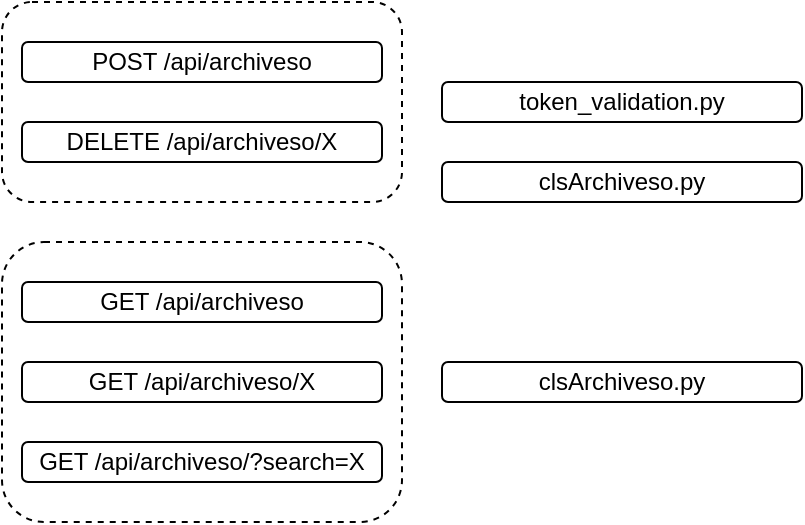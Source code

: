 <mxfile version="12.2.4" pages="1"><diagram id="sn2jB_SbWp5wBZd-X2Mi" name="Page-1"><mxGraphModel dx="445" dy="383" grid="1" gridSize="10" guides="1" tooltips="1" connect="1" arrows="1" fold="1" page="1" pageScale="1" pageWidth="827" pageHeight="1169" math="0" shadow="0"><root><mxCell id="0"/><mxCell id="1" parent="0"/><mxCell id="4" value="" style="rounded=1;whiteSpace=wrap;html=1;dashed=1;fillColor=none;" parent="1" vertex="1"><mxGeometry x="20" y="20" width="200" height="100" as="geometry"/></mxCell><mxCell id="3" value="DELETE /api/archiveso/X" style="rounded=1;whiteSpace=wrap;html=1;" parent="1" vertex="1"><mxGeometry x="30" y="80" width="180" height="20" as="geometry"/></mxCell><mxCell id="5" value="" style="rounded=1;whiteSpace=wrap;html=1;dashed=1;fillColor=none;" parent="1" vertex="1"><mxGeometry x="20" y="140" width="200" height="140" as="geometry"/></mxCell><mxCell id="6" value="GET /api/archiveso" style="rounded=1;whiteSpace=wrap;html=1;fillColor=#ffffff;" parent="1" vertex="1"><mxGeometry x="30" y="160" width="180" height="20" as="geometry"/></mxCell><mxCell id="7" value="GET /api/archiveso/X" style="rounded=1;whiteSpace=wrap;html=1;fillColor=#ffffff;" parent="1" vertex="1"><mxGeometry x="30" y="200" width="180" height="20" as="geometry"/></mxCell><mxCell id="9" value="GET /api/archiveso/?search=X" style="rounded=1;whiteSpace=wrap;html=1;fillColor=#ffffff;" parent="1" vertex="1"><mxGeometry x="30" y="240" width="180" height="20" as="geometry"/></mxCell><mxCell id="10" value="POST /api/archiveso" style="rounded=1;whiteSpace=wrap;html=1;fillColor=#ffffff;" parent="1" vertex="1"><mxGeometry x="30" y="40" width="180" height="20" as="geometry"/></mxCell><mxCell id="11" value="token_validation.py" style="rounded=1;whiteSpace=wrap;html=1;fillColor=#ffffff;" parent="1" vertex="1"><mxGeometry x="240" y="60" width="180" height="20" as="geometry"/></mxCell><mxCell id="12" value="clsArchiveso.py" style="rounded=1;whiteSpace=wrap;html=1;fillColor=#ffffff;" parent="1" vertex="1"><mxGeometry x="240" y="200" width="180" height="20" as="geometry"/></mxCell><mxCell id="13" value="clsArchiveso.py" style="rounded=1;whiteSpace=wrap;html=1;fillColor=#ffffff;" parent="1" vertex="1"><mxGeometry x="240" y="100" width="180" height="20" as="geometry"/></mxCell></root></mxGraphModel></diagram></mxfile>